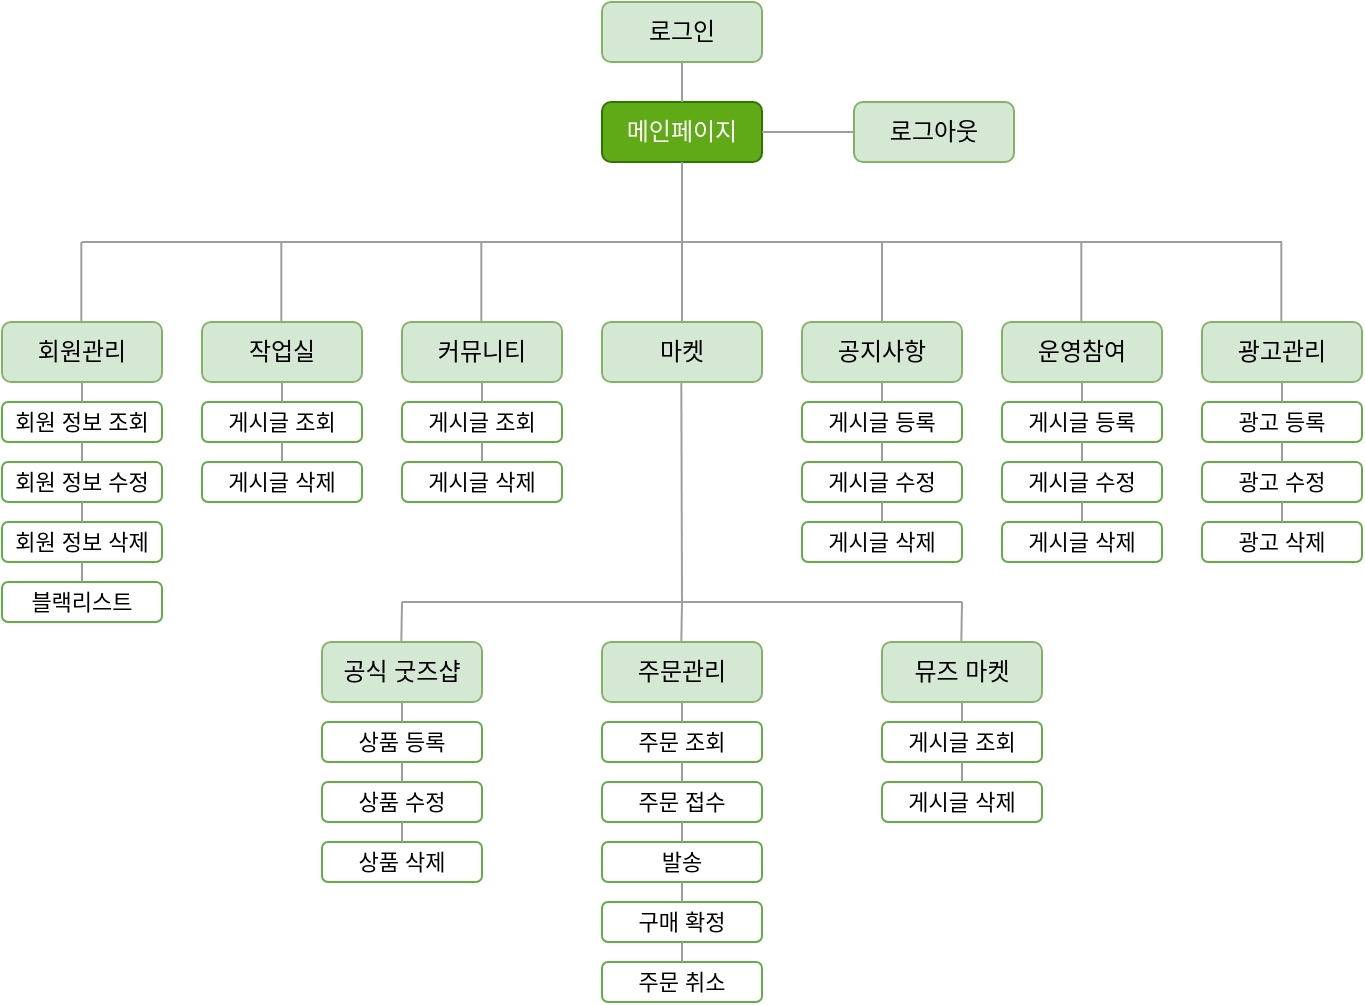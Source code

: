 <mxfile version="24.6.5" type="device" pages="2">
  <diagram name="페이지-1" id="FBjnpI0jLDktlnYusSt3">
    <mxGraphModel dx="985" dy="543" grid="1" gridSize="10" guides="1" tooltips="1" connect="1" arrows="1" fold="1" page="1" pageScale="1" pageWidth="827" pageHeight="1169" background="#ffffff" math="0" shadow="0">
      <root>
        <mxCell id="0" />
        <mxCell id="1" parent="0" />
        <mxCell id="0dvyu7xRg7RrmKDCG1FK-5" value="로그인" style="rounded=1;whiteSpace=wrap;html=1;fillColor=#d5e8d4;strokeColor=#82b366;" parent="1" vertex="1">
          <mxGeometry x="370" y="20" width="80" height="30" as="geometry" />
        </mxCell>
        <mxCell id="0dvyu7xRg7RrmKDCG1FK-30" value="운영참여" style="rounded=1;whiteSpace=wrap;html=1;fillColor=#d5e8d4;strokeColor=#82b366;" parent="1" vertex="1">
          <mxGeometry x="570" y="180" width="80" height="30" as="geometry" />
        </mxCell>
        <mxCell id="0dvyu7xRg7RrmKDCG1FK-52" value="커뮤니티" style="rounded=1;whiteSpace=wrap;html=1;fillColor=#d5e8d4;strokeColor=#82b366;" parent="1" vertex="1">
          <mxGeometry x="270" y="180" width="80" height="30" as="geometry" />
        </mxCell>
        <mxCell id="0dvyu7xRg7RrmKDCG1FK-66" value="마켓" style="rounded=1;whiteSpace=wrap;html=1;fillColor=#d5e8d4;strokeColor=#82b366;" parent="1" vertex="1">
          <mxGeometry x="370" y="180" width="80" height="30" as="geometry" />
        </mxCell>
        <mxCell id="P94jC0ZwyTHtsRuPvJ_n-1" value="작업실" style="rounded=1;whiteSpace=wrap;html=1;fillColor=#d5e8d4;strokeColor=#82b366;" parent="1" vertex="1">
          <mxGeometry x="170" y="180" width="80" height="30" as="geometry" />
        </mxCell>
        <mxCell id="_TSB36N1gyCDnTx2Kz4D-2" value="메인페이지" style="rounded=1;whiteSpace=wrap;html=1;fillColor=#60a917;strokeColor=#2D7600;fontColor=#ffffff;" parent="1" vertex="1">
          <mxGeometry x="370" y="70" width="80" height="30" as="geometry" />
        </mxCell>
        <mxCell id="OlVHk4C_jjLdZL9SPfAl-1" value="광고관리" style="rounded=1;whiteSpace=wrap;html=1;fillColor=#d5e8d4;strokeColor=#82b366;" parent="1" vertex="1">
          <mxGeometry x="670" y="180" width="80" height="30" as="geometry" />
        </mxCell>
        <mxCell id="i9cefn0hHTIIUTS4vXwR-2" value="" style="edgeStyle=orthogonalEdgeStyle;rounded=0;orthogonalLoop=1;jettySize=auto;html=1;endArrow=none;endFill=0;strokeColor=#9E9E9E;exitX=0.5;exitY=0;exitDx=0;exitDy=0;entryX=0.5;entryY=1;entryDx=0;entryDy=0;" edge="1" parent="1" source="_TSB36N1gyCDnTx2Kz4D-2" target="0dvyu7xRg7RrmKDCG1FK-5">
          <mxGeometry relative="1" as="geometry">
            <mxPoint x="160" y="200" as="sourcePoint" />
            <mxPoint x="160" y="190" as="targetPoint" />
            <Array as="points" />
          </mxGeometry>
        </mxCell>
        <mxCell id="i9cefn0hHTIIUTS4vXwR-3" value="로그아웃" style="rounded=1;whiteSpace=wrap;html=1;fillColor=#d5e8d4;strokeColor=#82b366;" vertex="1" parent="1">
          <mxGeometry x="496" y="70" width="80" height="30" as="geometry" />
        </mxCell>
        <mxCell id="i9cefn0hHTIIUTS4vXwR-4" value="" style="rounded=0;orthogonalLoop=1;jettySize=auto;html=1;endArrow=none;endFill=0;strokeColor=#9E9E9E;exitX=1;exitY=0.5;exitDx=0;exitDy=0;entryX=0;entryY=0.5;entryDx=0;entryDy=0;" edge="1" parent="1" target="i9cefn0hHTIIUTS4vXwR-3" source="_TSB36N1gyCDnTx2Kz4D-2">
          <mxGeometry relative="1" as="geometry">
            <mxPoint x="556" y="130" as="sourcePoint" />
            <mxPoint x="285" y="240" as="targetPoint" />
          </mxGeometry>
        </mxCell>
        <mxCell id="i9cefn0hHTIIUTS4vXwR-5" value="" style="edgeStyle=orthogonalEdgeStyle;rounded=0;orthogonalLoop=1;jettySize=auto;html=1;endArrow=none;endFill=0;strokeColor=#9E9E9E;exitX=0.5;exitY=1;exitDx=0;exitDy=0;" edge="1" parent="1" source="_TSB36N1gyCDnTx2Kz4D-2">
          <mxGeometry relative="1" as="geometry">
            <mxPoint x="460" y="95" as="sourcePoint" />
            <mxPoint x="410" y="140" as="targetPoint" />
            <Array as="points" />
          </mxGeometry>
        </mxCell>
        <mxCell id="i9cefn0hHTIIUTS4vXwR-7" value="" style="rounded=0;orthogonalLoop=1;jettySize=auto;html=1;endArrow=none;endFill=0;strokeColor=#9E9E9E;" edge="1" parent="1">
          <mxGeometry relative="1" as="geometry">
            <mxPoint x="110" y="140" as="sourcePoint" />
            <mxPoint x="710" y="140" as="targetPoint" />
          </mxGeometry>
        </mxCell>
        <mxCell id="i9cefn0hHTIIUTS4vXwR-12" value="회원관리" style="rounded=1;whiteSpace=wrap;html=1;fillColor=#d5e8d4;strokeColor=#82b366;" vertex="1" parent="1">
          <mxGeometry x="70" y="180" width="80" height="30" as="geometry" />
        </mxCell>
        <mxCell id="i9cefn0hHTIIUTS4vXwR-15" value="공지사항" style="rounded=1;whiteSpace=wrap;html=1;fillColor=#d5e8d4;strokeColor=#82b366;" vertex="1" parent="1">
          <mxGeometry x="470" y="180" width="80" height="30" as="geometry" />
        </mxCell>
        <mxCell id="i9cefn0hHTIIUTS4vXwR-16" value="" style="rounded=0;orthogonalLoop=1;jettySize=auto;html=1;endArrow=none;endFill=0;strokeColor=#9E9E9E;exitX=0.5;exitY=0;exitDx=0;exitDy=0;entryX=0.5;entryY=1;entryDx=0;entryDy=0;" edge="1" parent="1" source="0dvyu7xRg7RrmKDCG1FK-66">
          <mxGeometry relative="1" as="geometry">
            <mxPoint x="410" y="160" as="sourcePoint" />
            <mxPoint x="410" y="140" as="targetPoint" />
          </mxGeometry>
        </mxCell>
        <mxCell id="i9cefn0hHTIIUTS4vXwR-17" value="" style="rounded=0;orthogonalLoop=1;jettySize=auto;html=1;endArrow=none;endFill=0;strokeColor=#9E9E9E;exitX=0.5;exitY=0;exitDx=0;exitDy=0;" edge="1" parent="1" source="i9cefn0hHTIIUTS4vXwR-15">
          <mxGeometry relative="1" as="geometry">
            <mxPoint x="420" y="190" as="sourcePoint" />
            <mxPoint x="510" y="140" as="targetPoint" />
          </mxGeometry>
        </mxCell>
        <mxCell id="i9cefn0hHTIIUTS4vXwR-18" value="" style="rounded=0;orthogonalLoop=1;jettySize=auto;html=1;endArrow=none;endFill=0;strokeColor=#9E9E9E;exitX=0.5;exitY=0;exitDx=0;exitDy=0;" edge="1" parent="1">
          <mxGeometry relative="1" as="geometry">
            <mxPoint x="609.66" y="180" as="sourcePoint" />
            <mxPoint x="609.66" y="140" as="targetPoint" />
          </mxGeometry>
        </mxCell>
        <mxCell id="i9cefn0hHTIIUTS4vXwR-19" value="" style="rounded=0;orthogonalLoop=1;jettySize=auto;html=1;endArrow=none;endFill=0;strokeColor=#9E9E9E;exitX=0.5;exitY=0;exitDx=0;exitDy=0;" edge="1" parent="1">
          <mxGeometry relative="1" as="geometry">
            <mxPoint x="709.66" y="180" as="sourcePoint" />
            <mxPoint x="709.66" y="140" as="targetPoint" />
          </mxGeometry>
        </mxCell>
        <mxCell id="i9cefn0hHTIIUTS4vXwR-20" value="" style="rounded=0;orthogonalLoop=1;jettySize=auto;html=1;endArrow=none;endFill=0;strokeColor=#9E9E9E;exitX=0.5;exitY=0;exitDx=0;exitDy=0;" edge="1" parent="1">
          <mxGeometry relative="1" as="geometry">
            <mxPoint x="309.66" y="180" as="sourcePoint" />
            <mxPoint x="309.66" y="140" as="targetPoint" />
          </mxGeometry>
        </mxCell>
        <mxCell id="i9cefn0hHTIIUTS4vXwR-21" value="" style="rounded=0;orthogonalLoop=1;jettySize=auto;html=1;endArrow=none;endFill=0;strokeColor=#9E9E9E;exitX=0.5;exitY=0;exitDx=0;exitDy=0;" edge="1" parent="1">
          <mxGeometry relative="1" as="geometry">
            <mxPoint x="209.66" y="180" as="sourcePoint" />
            <mxPoint x="209.66" y="140" as="targetPoint" />
          </mxGeometry>
        </mxCell>
        <mxCell id="i9cefn0hHTIIUTS4vXwR-22" value="" style="rounded=0;orthogonalLoop=1;jettySize=auto;html=1;endArrow=none;endFill=0;strokeColor=#9E9E9E;exitX=0.5;exitY=0;exitDx=0;exitDy=0;" edge="1" parent="1">
          <mxGeometry relative="1" as="geometry">
            <mxPoint x="109.66" y="180" as="sourcePoint" />
            <mxPoint x="109.66" y="140" as="targetPoint" />
          </mxGeometry>
        </mxCell>
        <mxCell id="i9cefn0hHTIIUTS4vXwR-23" value="&lt;font style=&quot;font-size: 11px;&quot;&gt;회원 정보 조회&lt;/font&gt;" style="rounded=1;whiteSpace=wrap;html=1;fillColor=#ffffff;strokeColor=#63AD48;" vertex="1" parent="1">
          <mxGeometry x="70" y="220" width="80" height="20" as="geometry" />
        </mxCell>
        <mxCell id="i9cefn0hHTIIUTS4vXwR-24" value="" style="rounded=0;orthogonalLoop=1;jettySize=auto;html=1;endArrow=none;endFill=0;strokeColor=#9E9E9E;exitX=0.5;exitY=0;exitDx=0;exitDy=0;entryX=0.5;entryY=1;entryDx=0;entryDy=0;" edge="1" parent="1" source="i9cefn0hHTIIUTS4vXwR-23" target="i9cefn0hHTIIUTS4vXwR-12">
          <mxGeometry relative="1" as="geometry">
            <mxPoint x="119.66" y="190" as="sourcePoint" />
            <mxPoint x="119.66" y="150" as="targetPoint" />
          </mxGeometry>
        </mxCell>
        <mxCell id="i9cefn0hHTIIUTS4vXwR-25" value="&lt;font style=&quot;font-size: 11px;&quot;&gt;회원 정보 수정&lt;/font&gt;" style="rounded=1;whiteSpace=wrap;html=1;fillColor=#ffffff;strokeColor=#63AD48;" vertex="1" parent="1">
          <mxGeometry x="70" y="250" width="80" height="20" as="geometry" />
        </mxCell>
        <mxCell id="i9cefn0hHTIIUTS4vXwR-26" value="" style="rounded=0;orthogonalLoop=1;jettySize=auto;html=1;endArrow=none;endFill=0;strokeColor=#9E9E9E;exitX=0.5;exitY=0;exitDx=0;exitDy=0;entryX=0.5;entryY=1;entryDx=0;entryDy=0;" edge="1" parent="1" source="i9cefn0hHTIIUTS4vXwR-25">
          <mxGeometry relative="1" as="geometry">
            <mxPoint x="119.66" y="220" as="sourcePoint" />
            <mxPoint x="110" y="240" as="targetPoint" />
          </mxGeometry>
        </mxCell>
        <mxCell id="i9cefn0hHTIIUTS4vXwR-27" value="&lt;font style=&quot;font-size: 11px;&quot;&gt;회원 정보 삭제&lt;/font&gt;" style="rounded=1;whiteSpace=wrap;html=1;fillColor=#ffffff;strokeColor=#63AD48;" vertex="1" parent="1">
          <mxGeometry x="70" y="280" width="80" height="20" as="geometry" />
        </mxCell>
        <mxCell id="i9cefn0hHTIIUTS4vXwR-28" value="" style="rounded=0;orthogonalLoop=1;jettySize=auto;html=1;endArrow=none;endFill=0;strokeColor=#9E9E9E;exitX=0.5;exitY=0;exitDx=0;exitDy=0;entryX=0.5;entryY=1;entryDx=0;entryDy=0;" edge="1" parent="1" source="i9cefn0hHTIIUTS4vXwR-27">
          <mxGeometry relative="1" as="geometry">
            <mxPoint x="119.66" y="250" as="sourcePoint" />
            <mxPoint x="110" y="270" as="targetPoint" />
          </mxGeometry>
        </mxCell>
        <mxCell id="i9cefn0hHTIIUTS4vXwR-29" value="&lt;span style=&quot;font-size: 11px;&quot;&gt;게시글 조회&lt;/span&gt;" style="rounded=1;whiteSpace=wrap;html=1;fillColor=#ffffff;strokeColor=#63AD48;" vertex="1" parent="1">
          <mxGeometry x="170" y="220" width="80" height="20" as="geometry" />
        </mxCell>
        <mxCell id="i9cefn0hHTIIUTS4vXwR-30" value="" style="rounded=0;orthogonalLoop=1;jettySize=auto;html=1;endArrow=none;endFill=0;strokeColor=#9E9E9E;exitX=0.5;exitY=0;exitDx=0;exitDy=0;entryX=0.5;entryY=1;entryDx=0;entryDy=0;" edge="1" parent="1" source="i9cefn0hHTIIUTS4vXwR-29">
          <mxGeometry relative="1" as="geometry">
            <mxPoint x="219.66" y="190" as="sourcePoint" />
            <mxPoint x="210" y="210" as="targetPoint" />
          </mxGeometry>
        </mxCell>
        <mxCell id="i9cefn0hHTIIUTS4vXwR-31" value="&lt;font style=&quot;font-size: 11px;&quot;&gt;게시글 삭제&lt;/font&gt;" style="rounded=1;whiteSpace=wrap;html=1;fillColor=#ffffff;strokeColor=#63AD48;" vertex="1" parent="1">
          <mxGeometry x="170" y="250" width="80" height="20" as="geometry" />
        </mxCell>
        <mxCell id="i9cefn0hHTIIUTS4vXwR-32" value="" style="rounded=0;orthogonalLoop=1;jettySize=auto;html=1;endArrow=none;endFill=0;strokeColor=#9E9E9E;exitX=0.5;exitY=0;exitDx=0;exitDy=0;entryX=0.5;entryY=1;entryDx=0;entryDy=0;" edge="1" parent="1" source="i9cefn0hHTIIUTS4vXwR-31">
          <mxGeometry relative="1" as="geometry">
            <mxPoint x="219.66" y="220" as="sourcePoint" />
            <mxPoint x="210" y="240" as="targetPoint" />
          </mxGeometry>
        </mxCell>
        <mxCell id="i9cefn0hHTIIUTS4vXwR-35" value="&lt;font style=&quot;font-size: 11px;&quot;&gt;블랙리스트&lt;/font&gt;" style="rounded=1;whiteSpace=wrap;html=1;fillColor=#ffffff;strokeColor=#63AD48;" vertex="1" parent="1">
          <mxGeometry x="70" y="310" width="80" height="20" as="geometry" />
        </mxCell>
        <mxCell id="i9cefn0hHTIIUTS4vXwR-36" value="" style="rounded=0;orthogonalLoop=1;jettySize=auto;html=1;endArrow=none;endFill=0;strokeColor=#9E9E9E;exitX=0.5;exitY=0;exitDx=0;exitDy=0;entryX=0.5;entryY=1;entryDx=0;entryDy=0;" edge="1" parent="1" source="i9cefn0hHTIIUTS4vXwR-35">
          <mxGeometry relative="1" as="geometry">
            <mxPoint x="119.66" y="280" as="sourcePoint" />
            <mxPoint x="110" y="300" as="targetPoint" />
          </mxGeometry>
        </mxCell>
        <mxCell id="i9cefn0hHTIIUTS4vXwR-37" value="&lt;span style=&quot;font-size: 11px;&quot;&gt;게시글 조회&lt;/span&gt;" style="rounded=1;whiteSpace=wrap;html=1;fillColor=#ffffff;strokeColor=#63AD48;" vertex="1" parent="1">
          <mxGeometry x="270" y="220" width="80" height="20" as="geometry" />
        </mxCell>
        <mxCell id="i9cefn0hHTIIUTS4vXwR-38" value="" style="rounded=0;orthogonalLoop=1;jettySize=auto;html=1;endArrow=none;endFill=0;strokeColor=#9E9E9E;exitX=0.5;exitY=0;exitDx=0;exitDy=0;entryX=0.5;entryY=1;entryDx=0;entryDy=0;" edge="1" parent="1" source="i9cefn0hHTIIUTS4vXwR-37">
          <mxGeometry relative="1" as="geometry">
            <mxPoint x="319.66" y="190" as="sourcePoint" />
            <mxPoint x="310" y="210" as="targetPoint" />
          </mxGeometry>
        </mxCell>
        <mxCell id="i9cefn0hHTIIUTS4vXwR-39" value="&lt;font style=&quot;font-size: 11px;&quot;&gt;게시글 삭제&lt;/font&gt;" style="rounded=1;whiteSpace=wrap;html=1;fillColor=#ffffff;strokeColor=#63AD48;" vertex="1" parent="1">
          <mxGeometry x="270" y="250" width="80" height="20" as="geometry" />
        </mxCell>
        <mxCell id="i9cefn0hHTIIUTS4vXwR-40" value="" style="rounded=0;orthogonalLoop=1;jettySize=auto;html=1;endArrow=none;endFill=0;strokeColor=#9E9E9E;exitX=0.5;exitY=0;exitDx=0;exitDy=0;entryX=0.5;entryY=1;entryDx=0;entryDy=0;" edge="1" parent="1" source="i9cefn0hHTIIUTS4vXwR-39">
          <mxGeometry relative="1" as="geometry">
            <mxPoint x="319.66" y="220" as="sourcePoint" />
            <mxPoint x="310" y="240" as="targetPoint" />
          </mxGeometry>
        </mxCell>
        <mxCell id="i9cefn0hHTIIUTS4vXwR-42" value="" style="rounded=0;orthogonalLoop=1;jettySize=auto;html=1;endArrow=none;endFill=0;strokeColor=#9E9E9E;entryX=0.5;entryY=1;entryDx=0;entryDy=0;" edge="1" parent="1">
          <mxGeometry relative="1" as="geometry">
            <mxPoint x="410" y="320" as="sourcePoint" />
            <mxPoint x="409.66" y="210" as="targetPoint" />
          </mxGeometry>
        </mxCell>
        <mxCell id="i9cefn0hHTIIUTS4vXwR-43" value="" style="rounded=0;orthogonalLoop=1;jettySize=auto;html=1;endArrow=none;endFill=0;strokeColor=#9E9E9E;" edge="1" parent="1">
          <mxGeometry relative="1" as="geometry">
            <mxPoint x="270" y="320" as="sourcePoint" />
            <mxPoint x="550" y="320" as="targetPoint" />
          </mxGeometry>
        </mxCell>
        <mxCell id="i9cefn0hHTIIUTS4vXwR-44" value="공식 굿즈샵" style="rounded=1;whiteSpace=wrap;html=1;fillColor=#d5e8d4;strokeColor=#82b366;" vertex="1" parent="1">
          <mxGeometry x="230" y="340" width="80" height="30" as="geometry" />
        </mxCell>
        <mxCell id="i9cefn0hHTIIUTS4vXwR-45" value="" style="rounded=0;orthogonalLoop=1;jettySize=auto;html=1;endArrow=none;endFill=0;strokeColor=#9E9E9E;exitX=0.5;exitY=0;exitDx=0;exitDy=0;" edge="1" parent="1">
          <mxGeometry relative="1" as="geometry">
            <mxPoint x="269.66" y="340" as="sourcePoint" />
            <mxPoint x="270" y="320" as="targetPoint" />
          </mxGeometry>
        </mxCell>
        <mxCell id="i9cefn0hHTIIUTS4vXwR-46" value="&lt;font style=&quot;font-size: 11px;&quot;&gt;상품 등록&lt;/font&gt;" style="rounded=1;whiteSpace=wrap;html=1;fillColor=#ffffff;strokeColor=#63AD48;" vertex="1" parent="1">
          <mxGeometry x="230" y="380" width="80" height="20" as="geometry" />
        </mxCell>
        <mxCell id="i9cefn0hHTIIUTS4vXwR-47" value="" style="rounded=0;orthogonalLoop=1;jettySize=auto;html=1;endArrow=none;endFill=0;strokeColor=#9E9E9E;exitX=0.5;exitY=0;exitDx=0;exitDy=0;entryX=0.5;entryY=1;entryDx=0;entryDy=0;" edge="1" parent="1" source="i9cefn0hHTIIUTS4vXwR-46" target="i9cefn0hHTIIUTS4vXwR-44">
          <mxGeometry relative="1" as="geometry">
            <mxPoint x="279.66" y="350" as="sourcePoint" />
            <mxPoint x="279.66" y="310" as="targetPoint" />
          </mxGeometry>
        </mxCell>
        <mxCell id="i9cefn0hHTIIUTS4vXwR-48" value="&lt;span style=&quot;font-size: 11px;&quot;&gt;상품 수정&lt;/span&gt;" style="rounded=1;whiteSpace=wrap;html=1;fillColor=#ffffff;strokeColor=#63AD48;" vertex="1" parent="1">
          <mxGeometry x="230" y="410" width="80" height="20" as="geometry" />
        </mxCell>
        <mxCell id="i9cefn0hHTIIUTS4vXwR-49" value="" style="rounded=0;orthogonalLoop=1;jettySize=auto;html=1;endArrow=none;endFill=0;strokeColor=#9E9E9E;exitX=0.5;exitY=0;exitDx=0;exitDy=0;entryX=0.5;entryY=1;entryDx=0;entryDy=0;" edge="1" parent="1" source="i9cefn0hHTIIUTS4vXwR-48">
          <mxGeometry relative="1" as="geometry">
            <mxPoint x="279.66" y="380" as="sourcePoint" />
            <mxPoint x="270" y="400" as="targetPoint" />
          </mxGeometry>
        </mxCell>
        <mxCell id="i9cefn0hHTIIUTS4vXwR-50" value="&lt;font style=&quot;font-size: 11px;&quot;&gt;상품 삭제&lt;/font&gt;" style="rounded=1;whiteSpace=wrap;html=1;fillColor=#ffffff;strokeColor=#63AD48;" vertex="1" parent="1">
          <mxGeometry x="230" y="440" width="80" height="20" as="geometry" />
        </mxCell>
        <mxCell id="i9cefn0hHTIIUTS4vXwR-51" value="" style="rounded=0;orthogonalLoop=1;jettySize=auto;html=1;endArrow=none;endFill=0;strokeColor=#9E9E9E;exitX=0.5;exitY=0;exitDx=0;exitDy=0;entryX=0.5;entryY=1;entryDx=0;entryDy=0;" edge="1" parent="1" source="i9cefn0hHTIIUTS4vXwR-50">
          <mxGeometry relative="1" as="geometry">
            <mxPoint x="279.66" y="410" as="sourcePoint" />
            <mxPoint x="270" y="430" as="targetPoint" />
          </mxGeometry>
        </mxCell>
        <mxCell id="i9cefn0hHTIIUTS4vXwR-54" value="뮤즈 마켓" style="rounded=1;whiteSpace=wrap;html=1;fillColor=#d5e8d4;strokeColor=#82b366;" vertex="1" parent="1">
          <mxGeometry x="510" y="340" width="80" height="30" as="geometry" />
        </mxCell>
        <mxCell id="i9cefn0hHTIIUTS4vXwR-55" value="" style="rounded=0;orthogonalLoop=1;jettySize=auto;html=1;endArrow=none;endFill=0;strokeColor=#9E9E9E;exitX=0.5;exitY=0;exitDx=0;exitDy=0;" edge="1" parent="1">
          <mxGeometry relative="1" as="geometry">
            <mxPoint x="549.66" y="340" as="sourcePoint" />
            <mxPoint x="550" y="320" as="targetPoint" />
          </mxGeometry>
        </mxCell>
        <mxCell id="i9cefn0hHTIIUTS4vXwR-56" value="&lt;font style=&quot;font-size: 11px;&quot;&gt;게시글 조회&lt;/font&gt;" style="rounded=1;whiteSpace=wrap;html=1;fillColor=#ffffff;strokeColor=#63AD48;" vertex="1" parent="1">
          <mxGeometry x="510" y="380" width="80" height="20" as="geometry" />
        </mxCell>
        <mxCell id="i9cefn0hHTIIUTS4vXwR-57" value="" style="rounded=0;orthogonalLoop=1;jettySize=auto;html=1;endArrow=none;endFill=0;strokeColor=#9E9E9E;exitX=0.5;exitY=0;exitDx=0;exitDy=0;entryX=0.5;entryY=1;entryDx=0;entryDy=0;" edge="1" parent="1" source="i9cefn0hHTIIUTS4vXwR-56" target="i9cefn0hHTIIUTS4vXwR-54">
          <mxGeometry relative="1" as="geometry">
            <mxPoint x="559.66" y="350" as="sourcePoint" />
            <mxPoint x="559.66" y="310" as="targetPoint" />
          </mxGeometry>
        </mxCell>
        <mxCell id="i9cefn0hHTIIUTS4vXwR-58" value="&lt;font style=&quot;font-size: 11px;&quot;&gt;게시글 삭제&lt;/font&gt;" style="rounded=1;whiteSpace=wrap;html=1;fillColor=#ffffff;strokeColor=#63AD48;" vertex="1" parent="1">
          <mxGeometry x="510" y="410" width="80" height="20" as="geometry" />
        </mxCell>
        <mxCell id="i9cefn0hHTIIUTS4vXwR-59" value="" style="rounded=0;orthogonalLoop=1;jettySize=auto;html=1;endArrow=none;endFill=0;strokeColor=#9E9E9E;exitX=0.5;exitY=0;exitDx=0;exitDy=0;entryX=0.5;entryY=1;entryDx=0;entryDy=0;" edge="1" parent="1" source="i9cefn0hHTIIUTS4vXwR-58">
          <mxGeometry relative="1" as="geometry">
            <mxPoint x="559.66" y="380" as="sourcePoint" />
            <mxPoint x="550" y="400" as="targetPoint" />
          </mxGeometry>
        </mxCell>
        <mxCell id="i9cefn0hHTIIUTS4vXwR-68" value="&lt;font style=&quot;font-size: 11px;&quot;&gt;게시글 등록&lt;/font&gt;" style="rounded=1;whiteSpace=wrap;html=1;fillColor=#ffffff;strokeColor=#63AD48;" vertex="1" parent="1">
          <mxGeometry x="470" y="220" width="80" height="20" as="geometry" />
        </mxCell>
        <mxCell id="i9cefn0hHTIIUTS4vXwR-69" value="" style="rounded=0;orthogonalLoop=1;jettySize=auto;html=1;endArrow=none;endFill=0;strokeColor=#9E9E9E;exitX=0.5;exitY=0;exitDx=0;exitDy=0;entryX=0.5;entryY=1;entryDx=0;entryDy=0;" edge="1" parent="1" source="i9cefn0hHTIIUTS4vXwR-68">
          <mxGeometry relative="1" as="geometry">
            <mxPoint x="519.66" y="190" as="sourcePoint" />
            <mxPoint x="510" y="210" as="targetPoint" />
          </mxGeometry>
        </mxCell>
        <mxCell id="i9cefn0hHTIIUTS4vXwR-70" value="&lt;font style=&quot;font-size: 11px;&quot;&gt;게시글 수정&lt;/font&gt;" style="rounded=1;whiteSpace=wrap;html=1;fillColor=#ffffff;strokeColor=#63AD48;" vertex="1" parent="1">
          <mxGeometry x="470" y="250" width="80" height="20" as="geometry" />
        </mxCell>
        <mxCell id="i9cefn0hHTIIUTS4vXwR-71" value="" style="rounded=0;orthogonalLoop=1;jettySize=auto;html=1;endArrow=none;endFill=0;strokeColor=#9E9E9E;exitX=0.5;exitY=0;exitDx=0;exitDy=0;entryX=0.5;entryY=1;entryDx=0;entryDy=0;" edge="1" parent="1" source="i9cefn0hHTIIUTS4vXwR-70">
          <mxGeometry relative="1" as="geometry">
            <mxPoint x="519.66" y="220" as="sourcePoint" />
            <mxPoint x="510" y="240" as="targetPoint" />
          </mxGeometry>
        </mxCell>
        <mxCell id="i9cefn0hHTIIUTS4vXwR-72" value="&lt;font style=&quot;font-size: 11px;&quot;&gt;게시글 삭제&lt;/font&gt;" style="rounded=1;whiteSpace=wrap;html=1;fillColor=#ffffff;strokeColor=#63AD48;" vertex="1" parent="1">
          <mxGeometry x="470" y="280" width="80" height="20" as="geometry" />
        </mxCell>
        <mxCell id="i9cefn0hHTIIUTS4vXwR-73" value="" style="rounded=0;orthogonalLoop=1;jettySize=auto;html=1;endArrow=none;endFill=0;strokeColor=#9E9E9E;exitX=0.5;exitY=0;exitDx=0;exitDy=0;entryX=0.5;entryY=1;entryDx=0;entryDy=0;" edge="1" parent="1" source="i9cefn0hHTIIUTS4vXwR-72">
          <mxGeometry relative="1" as="geometry">
            <mxPoint x="519.66" y="250" as="sourcePoint" />
            <mxPoint x="510" y="270" as="targetPoint" />
          </mxGeometry>
        </mxCell>
        <mxCell id="i9cefn0hHTIIUTS4vXwR-76" value="&lt;font style=&quot;font-size: 11px;&quot;&gt;게시글 등록&lt;/font&gt;" style="rounded=1;whiteSpace=wrap;html=1;fillColor=#ffffff;strokeColor=#63AD48;" vertex="1" parent="1">
          <mxGeometry x="570" y="220" width="80" height="20" as="geometry" />
        </mxCell>
        <mxCell id="i9cefn0hHTIIUTS4vXwR-77" value="" style="rounded=0;orthogonalLoop=1;jettySize=auto;html=1;endArrow=none;endFill=0;strokeColor=#9E9E9E;exitX=0.5;exitY=0;exitDx=0;exitDy=0;entryX=0.5;entryY=1;entryDx=0;entryDy=0;" edge="1" parent="1" source="i9cefn0hHTIIUTS4vXwR-76">
          <mxGeometry relative="1" as="geometry">
            <mxPoint x="619.66" y="190" as="sourcePoint" />
            <mxPoint x="610" y="210" as="targetPoint" />
          </mxGeometry>
        </mxCell>
        <mxCell id="i9cefn0hHTIIUTS4vXwR-78" value="&lt;font style=&quot;font-size: 11px;&quot;&gt;게시글 수정&lt;/font&gt;" style="rounded=1;whiteSpace=wrap;html=1;fillColor=#ffffff;strokeColor=#63AD48;" vertex="1" parent="1">
          <mxGeometry x="570" y="250" width="80" height="20" as="geometry" />
        </mxCell>
        <mxCell id="i9cefn0hHTIIUTS4vXwR-79" value="" style="rounded=0;orthogonalLoop=1;jettySize=auto;html=1;endArrow=none;endFill=0;strokeColor=#9E9E9E;exitX=0.5;exitY=0;exitDx=0;exitDy=0;entryX=0.5;entryY=1;entryDx=0;entryDy=0;" edge="1" parent="1" source="i9cefn0hHTIIUTS4vXwR-78">
          <mxGeometry relative="1" as="geometry">
            <mxPoint x="619.66" y="220" as="sourcePoint" />
            <mxPoint x="610" y="240" as="targetPoint" />
          </mxGeometry>
        </mxCell>
        <mxCell id="i9cefn0hHTIIUTS4vXwR-80" value="&lt;font style=&quot;font-size: 11px;&quot;&gt;게시글 삭제&lt;/font&gt;" style="rounded=1;whiteSpace=wrap;html=1;fillColor=#ffffff;strokeColor=#63AD48;" vertex="1" parent="1">
          <mxGeometry x="570" y="280" width="80" height="20" as="geometry" />
        </mxCell>
        <mxCell id="i9cefn0hHTIIUTS4vXwR-81" value="" style="rounded=0;orthogonalLoop=1;jettySize=auto;html=1;endArrow=none;endFill=0;strokeColor=#9E9E9E;exitX=0.5;exitY=0;exitDx=0;exitDy=0;entryX=0.5;entryY=1;entryDx=0;entryDy=0;" edge="1" parent="1" source="i9cefn0hHTIIUTS4vXwR-80">
          <mxGeometry relative="1" as="geometry">
            <mxPoint x="619.66" y="250" as="sourcePoint" />
            <mxPoint x="610" y="270" as="targetPoint" />
          </mxGeometry>
        </mxCell>
        <mxCell id="i9cefn0hHTIIUTS4vXwR-82" value="&lt;font style=&quot;font-size: 11px;&quot;&gt;광고 등록&lt;/font&gt;" style="rounded=1;whiteSpace=wrap;html=1;fillColor=#ffffff;strokeColor=#63AD48;" vertex="1" parent="1">
          <mxGeometry x="670" y="220" width="80" height="20" as="geometry" />
        </mxCell>
        <mxCell id="i9cefn0hHTIIUTS4vXwR-83" value="" style="rounded=0;orthogonalLoop=1;jettySize=auto;html=1;endArrow=none;endFill=0;strokeColor=#9E9E9E;exitX=0.5;exitY=0;exitDx=0;exitDy=0;entryX=0.5;entryY=1;entryDx=0;entryDy=0;" edge="1" parent="1" source="i9cefn0hHTIIUTS4vXwR-82">
          <mxGeometry relative="1" as="geometry">
            <mxPoint x="719.66" y="190" as="sourcePoint" />
            <mxPoint x="710" y="210" as="targetPoint" />
          </mxGeometry>
        </mxCell>
        <mxCell id="i9cefn0hHTIIUTS4vXwR-84" value="&lt;font style=&quot;font-size: 11px;&quot;&gt;광고 수정&lt;/font&gt;" style="rounded=1;whiteSpace=wrap;html=1;fillColor=#ffffff;strokeColor=#63AD48;" vertex="1" parent="1">
          <mxGeometry x="670" y="250" width="80" height="20" as="geometry" />
        </mxCell>
        <mxCell id="i9cefn0hHTIIUTS4vXwR-85" value="" style="rounded=0;orthogonalLoop=1;jettySize=auto;html=1;endArrow=none;endFill=0;strokeColor=#9E9E9E;exitX=0.5;exitY=0;exitDx=0;exitDy=0;entryX=0.5;entryY=1;entryDx=0;entryDy=0;" edge="1" parent="1" source="i9cefn0hHTIIUTS4vXwR-84">
          <mxGeometry relative="1" as="geometry">
            <mxPoint x="719.66" y="220" as="sourcePoint" />
            <mxPoint x="710" y="240" as="targetPoint" />
          </mxGeometry>
        </mxCell>
        <mxCell id="i9cefn0hHTIIUTS4vXwR-86" value="&lt;font style=&quot;font-size: 11px;&quot;&gt;광고 삭제&lt;/font&gt;" style="rounded=1;whiteSpace=wrap;html=1;fillColor=#ffffff;strokeColor=#63AD48;" vertex="1" parent="1">
          <mxGeometry x="670" y="280" width="80" height="20" as="geometry" />
        </mxCell>
        <mxCell id="i9cefn0hHTIIUTS4vXwR-87" value="" style="rounded=0;orthogonalLoop=1;jettySize=auto;html=1;endArrow=none;endFill=0;strokeColor=#9E9E9E;exitX=0.5;exitY=0;exitDx=0;exitDy=0;entryX=0.5;entryY=1;entryDx=0;entryDy=0;" edge="1" parent="1" source="i9cefn0hHTIIUTS4vXwR-86">
          <mxGeometry relative="1" as="geometry">
            <mxPoint x="719.66" y="250" as="sourcePoint" />
            <mxPoint x="710" y="270" as="targetPoint" />
          </mxGeometry>
        </mxCell>
        <mxCell id="xX7F1s6tX2rymr525gU8-1" value="주문관리" style="rounded=1;whiteSpace=wrap;html=1;fillColor=#d5e8d4;strokeColor=#82b366;" vertex="1" parent="1">
          <mxGeometry x="370" y="340" width="80" height="30" as="geometry" />
        </mxCell>
        <mxCell id="xX7F1s6tX2rymr525gU8-3" value="" style="rounded=0;orthogonalLoop=1;jettySize=auto;html=1;endArrow=none;endFill=0;strokeColor=#9E9E9E;exitX=0.5;exitY=0;exitDx=0;exitDy=0;" edge="1" parent="1">
          <mxGeometry relative="1" as="geometry">
            <mxPoint x="409.66" y="340" as="sourcePoint" />
            <mxPoint x="410" y="320" as="targetPoint" />
          </mxGeometry>
        </mxCell>
        <mxCell id="xX7F1s6tX2rymr525gU8-4" value="&lt;span style=&quot;font-size: 11px;&quot;&gt;주문 조회&lt;/span&gt;" style="rounded=1;whiteSpace=wrap;html=1;fillColor=#ffffff;strokeColor=#63AD48;" vertex="1" parent="1">
          <mxGeometry x="370" y="380" width="80" height="20" as="geometry" />
        </mxCell>
        <mxCell id="xX7F1s6tX2rymr525gU8-5" value="" style="rounded=0;orthogonalLoop=1;jettySize=auto;html=1;endArrow=none;endFill=0;strokeColor=#9E9E9E;exitX=0.5;exitY=0;exitDx=0;exitDy=0;entryX=0.5;entryY=1;entryDx=0;entryDy=0;" edge="1" parent="1" source="xX7F1s6tX2rymr525gU8-4">
          <mxGeometry relative="1" as="geometry">
            <mxPoint x="419.66" y="350" as="sourcePoint" />
            <mxPoint x="410" y="370" as="targetPoint" />
          </mxGeometry>
        </mxCell>
        <mxCell id="xX7F1s6tX2rymr525gU8-6" value="&lt;span style=&quot;font-size: 11px;&quot;&gt;주문 접수&lt;/span&gt;" style="rounded=1;whiteSpace=wrap;html=1;fillColor=#ffffff;strokeColor=#63AD48;" vertex="1" parent="1">
          <mxGeometry x="370" y="410" width="80" height="20" as="geometry" />
        </mxCell>
        <mxCell id="xX7F1s6tX2rymr525gU8-7" value="" style="rounded=0;orthogonalLoop=1;jettySize=auto;html=1;endArrow=none;endFill=0;strokeColor=#9E9E9E;exitX=0.5;exitY=0;exitDx=0;exitDy=0;entryX=0.5;entryY=1;entryDx=0;entryDy=0;" edge="1" parent="1" source="xX7F1s6tX2rymr525gU8-6">
          <mxGeometry relative="1" as="geometry">
            <mxPoint x="419.66" y="380" as="sourcePoint" />
            <mxPoint x="410" y="400" as="targetPoint" />
          </mxGeometry>
        </mxCell>
        <mxCell id="xX7F1s6tX2rymr525gU8-8" value="&lt;font style=&quot;font-size: 11px;&quot;&gt;발송&lt;/font&gt;" style="rounded=1;whiteSpace=wrap;html=1;fillColor=#ffffff;strokeColor=#63AD48;" vertex="1" parent="1">
          <mxGeometry x="370" y="440" width="80" height="20" as="geometry" />
        </mxCell>
        <mxCell id="xX7F1s6tX2rymr525gU8-9" value="" style="rounded=0;orthogonalLoop=1;jettySize=auto;html=1;endArrow=none;endFill=0;strokeColor=#9E9E9E;exitX=0.5;exitY=0;exitDx=0;exitDy=0;entryX=0.5;entryY=1;entryDx=0;entryDy=0;" edge="1" parent="1" source="xX7F1s6tX2rymr525gU8-8">
          <mxGeometry relative="1" as="geometry">
            <mxPoint x="419.66" y="410" as="sourcePoint" />
            <mxPoint x="410" y="430" as="targetPoint" />
          </mxGeometry>
        </mxCell>
        <mxCell id="xX7F1s6tX2rymr525gU8-10" value="&lt;span style=&quot;font-size: 11px;&quot;&gt;구매 확정&lt;/span&gt;" style="rounded=1;whiteSpace=wrap;html=1;fillColor=#ffffff;strokeColor=#63AD48;" vertex="1" parent="1">
          <mxGeometry x="370" y="470" width="80" height="20" as="geometry" />
        </mxCell>
        <mxCell id="xX7F1s6tX2rymr525gU8-11" value="" style="rounded=0;orthogonalLoop=1;jettySize=auto;html=1;endArrow=none;endFill=0;strokeColor=#9E9E9E;exitX=0.5;exitY=0;exitDx=0;exitDy=0;entryX=0.5;entryY=1;entryDx=0;entryDy=0;" edge="1" parent="1" source="xX7F1s6tX2rymr525gU8-10">
          <mxGeometry relative="1" as="geometry">
            <mxPoint x="419.66" y="440" as="sourcePoint" />
            <mxPoint x="410" y="460" as="targetPoint" />
          </mxGeometry>
        </mxCell>
        <mxCell id="xX7F1s6tX2rymr525gU8-12" value="&lt;font style=&quot;font-size: 11px;&quot;&gt;주문 취소&lt;/font&gt;" style="rounded=1;whiteSpace=wrap;html=1;fillColor=#ffffff;strokeColor=#63AD48;" vertex="1" parent="1">
          <mxGeometry x="370" y="500" width="80" height="20" as="geometry" />
        </mxCell>
        <mxCell id="xX7F1s6tX2rymr525gU8-13" value="" style="rounded=0;orthogonalLoop=1;jettySize=auto;html=1;endArrow=none;endFill=0;strokeColor=#9E9E9E;exitX=0.5;exitY=0;exitDx=0;exitDy=0;entryX=0.5;entryY=1;entryDx=0;entryDy=0;" edge="1" parent="1" source="xX7F1s6tX2rymr525gU8-12">
          <mxGeometry relative="1" as="geometry">
            <mxPoint x="419.66" y="470" as="sourcePoint" />
            <mxPoint x="410" y="490" as="targetPoint" />
          </mxGeometry>
        </mxCell>
      </root>
    </mxGraphModel>
  </diagram>
  <diagram id="xNR_wR3gsrpRQzBDr1mU" name="페이지-2">
    <mxGraphModel grid="1" page="1" gridSize="10" guides="1" tooltips="1" connect="1" arrows="1" fold="1" pageScale="1" pageWidth="827" pageHeight="1169" math="0" shadow="0">
      <root>
        <mxCell id="0" />
        <mxCell id="1" parent="0" />
      </root>
    </mxGraphModel>
  </diagram>
</mxfile>
